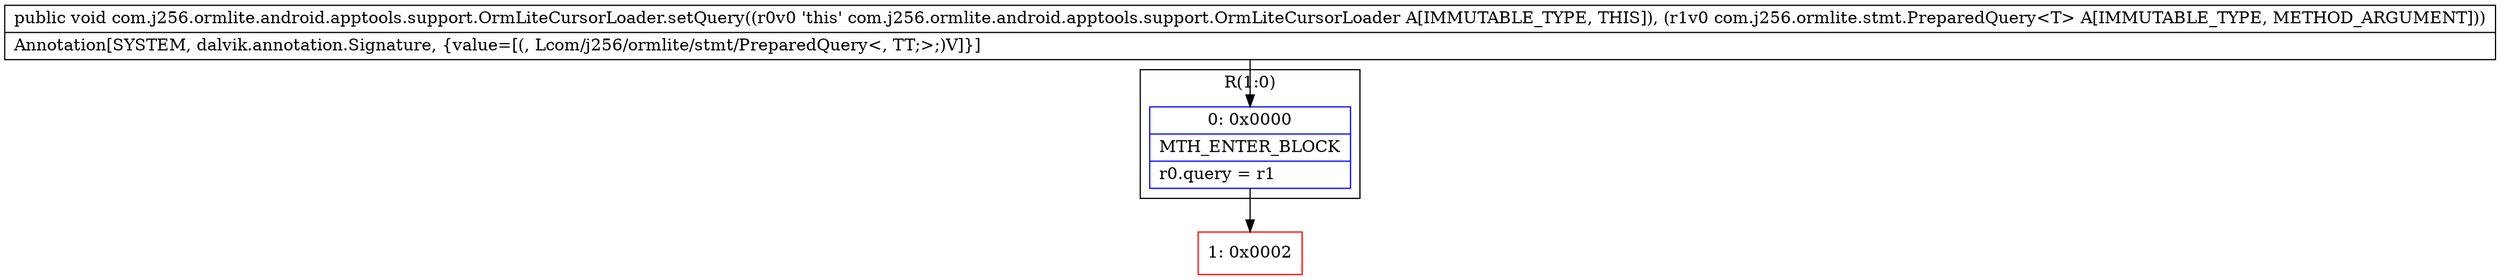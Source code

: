digraph "CFG forcom.j256.ormlite.android.apptools.support.OrmLiteCursorLoader.setQuery(Lcom\/j256\/ormlite\/stmt\/PreparedQuery;)V" {
subgraph cluster_Region_1683167773 {
label = "R(1:0)";
node [shape=record,color=blue];
Node_0 [shape=record,label="{0\:\ 0x0000|MTH_ENTER_BLOCK\l|r0.query = r1\l}"];
}
Node_1 [shape=record,color=red,label="{1\:\ 0x0002}"];
MethodNode[shape=record,label="{public void com.j256.ormlite.android.apptools.support.OrmLiteCursorLoader.setQuery((r0v0 'this' com.j256.ormlite.android.apptools.support.OrmLiteCursorLoader A[IMMUTABLE_TYPE, THIS]), (r1v0 com.j256.ormlite.stmt.PreparedQuery\<T\> A[IMMUTABLE_TYPE, METHOD_ARGUMENT]))  | Annotation[SYSTEM, dalvik.annotation.Signature, \{value=[(, Lcom\/j256\/ormlite\/stmt\/PreparedQuery\<, TT;\>;)V]\}]\l}"];
MethodNode -> Node_0;
Node_0 -> Node_1;
}

